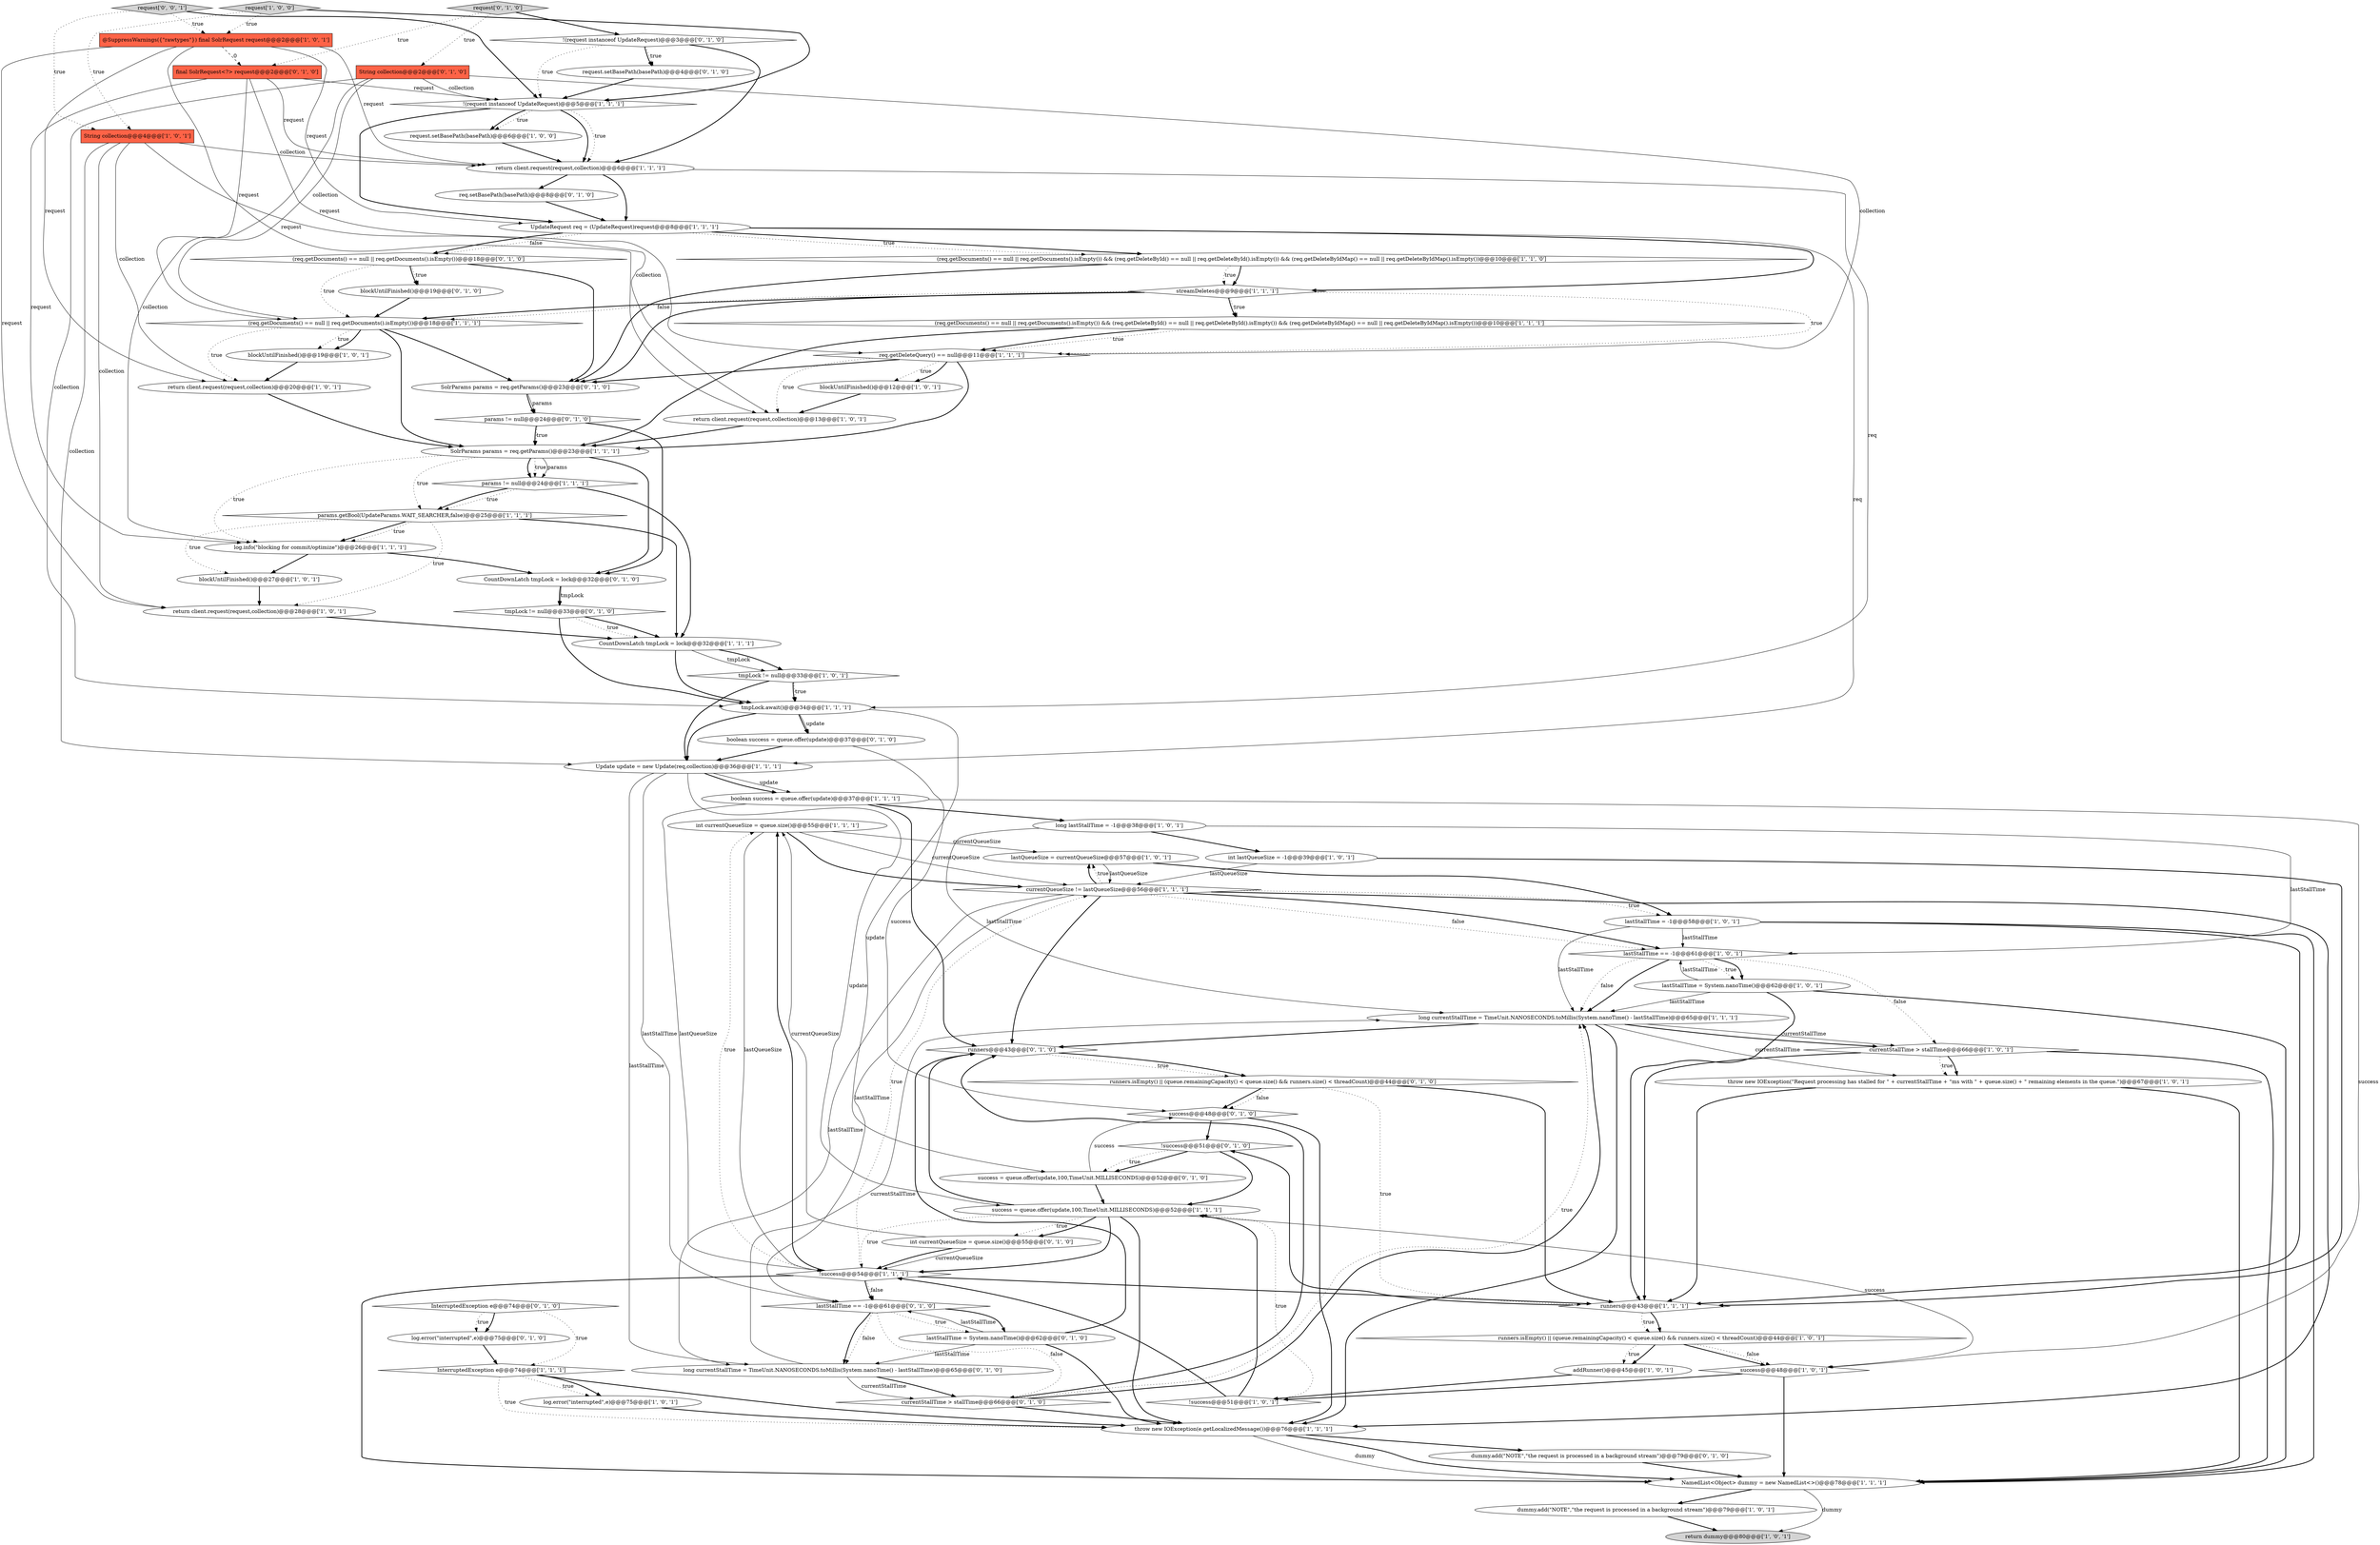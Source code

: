 digraph {
34 [style = filled, label = "int currentQueueSize = queue.size()@@@55@@@['1', '1', '1']", fillcolor = white, shape = ellipse image = "AAA0AAABBB1BBB"];
64 [style = filled, label = "!success@@@51@@@['0', '1', '0']", fillcolor = white, shape = diamond image = "AAA0AAABBB2BBB"];
60 [style = filled, label = "!(request instanceof UpdateRequest)@@@3@@@['0', '1', '0']", fillcolor = white, shape = diamond image = "AAA0AAABBB2BBB"];
62 [style = filled, label = "dummy.add(\"NOTE\",\"the request is processed in a background stream\")@@@79@@@['0', '1', '0']", fillcolor = white, shape = ellipse image = "AAA0AAABBB2BBB"];
72 [style = filled, label = "currentStallTime > stallTime@@@66@@@['0', '1', '0']", fillcolor = white, shape = diamond image = "AAA0AAABBB2BBB"];
13 [style = filled, label = "addRunner()@@@45@@@['1', '0', '1']", fillcolor = white, shape = ellipse image = "AAA0AAABBB1BBB"];
17 [style = filled, label = "lastStallTime == -1@@@61@@@['1', '0', '1']", fillcolor = white, shape = diamond image = "AAA0AAABBB1BBB"];
3 [style = filled, label = "lastQueueSize = currentQueueSize@@@57@@@['1', '0', '1']", fillcolor = white, shape = ellipse image = "AAA0AAABBB1BBB"];
11 [style = filled, label = "params.getBool(UpdateParams.WAIT_SEARCHER,false)@@@25@@@['1', '1', '1']", fillcolor = white, shape = diamond image = "AAA0AAABBB1BBB"];
54 [style = filled, label = "tmpLock != null@@@33@@@['0', '1', '0']", fillcolor = white, shape = diamond image = "AAA0AAABBB2BBB"];
49 [style = filled, label = "long currentStallTime = TimeUnit.NANOSECONDS.toMillis(System.nanoTime() - lastStallTime)@@@65@@@['1', '1', '1']", fillcolor = white, shape = ellipse image = "AAA0AAABBB1BBB"];
1 [style = filled, label = "int lastQueueSize = -1@@@39@@@['1', '0', '1']", fillcolor = white, shape = ellipse image = "AAA0AAABBB1BBB"];
39 [style = filled, label = "boolean success = queue.offer(update)@@@37@@@['1', '1', '1']", fillcolor = white, shape = ellipse image = "AAA0AAABBB1BBB"];
46 [style = filled, label = "return client.request(request,collection)@@@13@@@['1', '0', '1']", fillcolor = white, shape = ellipse image = "AAA0AAABBB1BBB"];
52 [style = filled, label = "(req.getDocuments() == null || req.getDocuments().isEmpty())@@@18@@@['0', '1', '0']", fillcolor = white, shape = diamond image = "AAA0AAABBB2BBB"];
16 [style = filled, label = "log.info(\"blocking for commit/optimize\")@@@26@@@['1', '1', '1']", fillcolor = white, shape = ellipse image = "AAA0AAABBB1BBB"];
7 [style = filled, label = "tmpLock.await()@@@34@@@['1', '1', '1']", fillcolor = white, shape = ellipse image = "AAA0AAABBB1BBB"];
66 [style = filled, label = "success@@@48@@@['0', '1', '0']", fillcolor = white, shape = diamond image = "AAA0AAABBB2BBB"];
4 [style = filled, label = "params != null@@@24@@@['1', '1', '1']", fillcolor = white, shape = diamond image = "AAA0AAABBB1BBB"];
6 [style = filled, label = "dummy.add(\"NOTE\",\"the request is processed in a background stream\")@@@79@@@['1', '0', '1']", fillcolor = white, shape = ellipse image = "AAA0AAABBB1BBB"];
15 [style = filled, label = "blockUntilFinished()@@@12@@@['1', '0', '1']", fillcolor = white, shape = ellipse image = "AAA0AAABBB1BBB"];
67 [style = filled, label = "request.setBasePath(basePath)@@@4@@@['0', '1', '0']", fillcolor = white, shape = ellipse image = "AAA0AAABBB2BBB"];
45 [style = filled, label = "(req.getDocuments() == null || req.getDocuments().isEmpty()) && (req.getDeleteById() == null || req.getDeleteById().isEmpty()) && (req.getDeleteByIdMap() == null || req.getDeleteByIdMap().isEmpty())@@@10@@@['1', '1', '0']", fillcolor = white, shape = diamond image = "AAA0AAABBB1BBB"];
2 [style = filled, label = "runners@@@43@@@['1', '1', '1']", fillcolor = white, shape = diamond image = "AAA0AAABBB1BBB"];
30 [style = filled, label = "CountDownLatch tmpLock = lock@@@32@@@['1', '1', '1']", fillcolor = white, shape = ellipse image = "AAA0AAABBB1BBB"];
65 [style = filled, label = "req.setBasePath(basePath)@@@8@@@['0', '1', '0']", fillcolor = white, shape = ellipse image = "AAA0AAABBB2BBB"];
33 [style = filled, label = "return dummy@@@80@@@['1', '0', '1']", fillcolor = lightgray, shape = ellipse image = "AAA0AAABBB1BBB"];
38 [style = filled, label = "tmpLock != null@@@33@@@['1', '0', '1']", fillcolor = white, shape = diamond image = "AAA0AAABBB1BBB"];
63 [style = filled, label = "String collection@@@2@@@['0', '1', '0']", fillcolor = tomato, shape = box image = "AAA0AAABBB2BBB"];
75 [style = filled, label = "final SolrRequest<?> request@@@2@@@['0', '1', '0']", fillcolor = tomato, shape = box image = "AAA1AAABBB2BBB"];
21 [style = filled, label = "!success@@@51@@@['1', '0', '1']", fillcolor = white, shape = diamond image = "AAA0AAABBB1BBB"];
22 [style = filled, label = "SolrParams params = req.getParams()@@@23@@@['1', '1', '1']", fillcolor = white, shape = ellipse image = "AAA0AAABBB1BBB"];
77 [style = filled, label = "request['0', '0', '1']", fillcolor = lightgray, shape = diamond image = "AAA0AAABBB3BBB"];
70 [style = filled, label = "SolrParams params = req.getParams()@@@23@@@['0', '1', '0']", fillcolor = white, shape = ellipse image = "AAA0AAABBB2BBB"];
71 [style = filled, label = "long currentStallTime = TimeUnit.NANOSECONDS.toMillis(System.nanoTime() - lastStallTime)@@@65@@@['0', '1', '0']", fillcolor = white, shape = ellipse image = "AAA0AAABBB2BBB"];
74 [style = filled, label = "runners@@@43@@@['0', '1', '0']", fillcolor = white, shape = diamond image = "AAA0AAABBB2BBB"];
10 [style = filled, label = "blockUntilFinished()@@@27@@@['1', '0', '1']", fillcolor = white, shape = ellipse image = "AAA0AAABBB1BBB"];
47 [style = filled, label = "req.getDeleteQuery() == null@@@11@@@['1', '1', '1']", fillcolor = white, shape = diamond image = "AAA0AAABBB1BBB"];
48 [style = filled, label = "(req.getDocuments() == null || req.getDocuments().isEmpty()) && (req.getDeleteById() == null || req.getDeleteById().isEmpty()) && (req.getDeleteByIdMap() == null || req.getDeleteByIdMap().isEmpty())@@@10@@@['1', '1', '1']", fillcolor = white, shape = diamond image = "AAA0AAABBB1BBB"];
50 [style = filled, label = "UpdateRequest req = (UpdateRequest)request@@@8@@@['1', '1', '1']", fillcolor = white, shape = ellipse image = "AAA0AAABBB1BBB"];
55 [style = filled, label = "boolean success = queue.offer(update)@@@37@@@['0', '1', '0']", fillcolor = white, shape = ellipse image = "AAA0AAABBB2BBB"];
56 [style = filled, label = "lastStallTime = System.nanoTime()@@@62@@@['0', '1', '0']", fillcolor = white, shape = ellipse image = "AAA0AAABBB2BBB"];
69 [style = filled, label = "InterruptedException e@@@74@@@['0', '1', '0']", fillcolor = white, shape = diamond image = "AAA0AAABBB2BBB"];
51 [style = filled, label = "params != null@@@24@@@['0', '1', '0']", fillcolor = white, shape = diamond image = "AAA0AAABBB2BBB"];
53 [style = filled, label = "success = queue.offer(update,100,TimeUnit.MILLISECONDS)@@@52@@@['0', '1', '0']", fillcolor = white, shape = ellipse image = "AAA0AAABBB2BBB"];
36 [style = filled, label = "return client.request(request,collection)@@@6@@@['1', '1', '1']", fillcolor = white, shape = ellipse image = "AAA0AAABBB1BBB"];
18 [style = filled, label = "lastStallTime = System.nanoTime()@@@62@@@['1', '0', '1']", fillcolor = white, shape = ellipse image = "AAA0AAABBB1BBB"];
28 [style = filled, label = "currentStallTime > stallTime@@@66@@@['1', '0', '1']", fillcolor = white, shape = diamond image = "AAA0AAABBB1BBB"];
23 [style = filled, label = "!success@@@54@@@['1', '1', '1']", fillcolor = white, shape = diamond image = "AAA0AAABBB1BBB"];
68 [style = filled, label = "lastStallTime == -1@@@61@@@['0', '1', '0']", fillcolor = white, shape = diamond image = "AAA0AAABBB2BBB"];
40 [style = filled, label = "@SuppressWarnings({\"rawtypes\"}) final SolrRequest request@@@2@@@['1', '0', '1']", fillcolor = tomato, shape = box image = "AAA0AAABBB1BBB"];
32 [style = filled, label = "String collection@@@4@@@['1', '0', '1']", fillcolor = tomato, shape = box image = "AAA0AAABBB1BBB"];
57 [style = filled, label = "blockUntilFinished()@@@19@@@['0', '1', '0']", fillcolor = white, shape = ellipse image = "AAA0AAABBB2BBB"];
42 [style = filled, label = "long lastStallTime = -1@@@38@@@['1', '0', '1']", fillcolor = white, shape = ellipse image = "AAA0AAABBB1BBB"];
35 [style = filled, label = "success@@@48@@@['1', '0', '1']", fillcolor = white, shape = diamond image = "AAA0AAABBB1BBB"];
9 [style = filled, label = "InterruptedException e@@@74@@@['1', '1', '1']", fillcolor = white, shape = diamond image = "AAA0AAABBB1BBB"];
73 [style = filled, label = "request['0', '1', '0']", fillcolor = lightgray, shape = diamond image = "AAA0AAABBB2BBB"];
14 [style = filled, label = "throw new IOException(e.getLocalizedMessage())@@@76@@@['1', '1', '1']", fillcolor = white, shape = ellipse image = "AAA0AAABBB1BBB"];
24 [style = filled, label = "streamDeletes@@@9@@@['1', '1', '1']", fillcolor = white, shape = diamond image = "AAA0AAABBB1BBB"];
20 [style = filled, label = "success = queue.offer(update,100,TimeUnit.MILLISECONDS)@@@52@@@['1', '1', '1']", fillcolor = white, shape = ellipse image = "AAA0AAABBB1BBB"];
41 [style = filled, label = "log.error(\"interrupted\",e)@@@75@@@['1', '0', '1']", fillcolor = white, shape = ellipse image = "AAA0AAABBB1BBB"];
27 [style = filled, label = "Update update = new Update(req,collection)@@@36@@@['1', '1', '1']", fillcolor = white, shape = ellipse image = "AAA0AAABBB1BBB"];
37 [style = filled, label = "(req.getDocuments() == null || req.getDocuments().isEmpty())@@@18@@@['1', '1', '1']", fillcolor = white, shape = diamond image = "AAA0AAABBB1BBB"];
44 [style = filled, label = "throw new IOException(\"Request processing has stalled for \" + currentStallTime + \"ms with \" + queue.size() + \" remaining elements in the queue.\")@@@67@@@['1', '0', '1']", fillcolor = white, shape = ellipse image = "AAA0AAABBB1BBB"];
12 [style = filled, label = "return client.request(request,collection)@@@20@@@['1', '0', '1']", fillcolor = white, shape = ellipse image = "AAA0AAABBB1BBB"];
76 [style = filled, label = "int currentQueueSize = queue.size()@@@55@@@['0', '1', '0']", fillcolor = white, shape = ellipse image = "AAA0AAABBB2BBB"];
5 [style = filled, label = "currentQueueSize != lastQueueSize@@@56@@@['1', '1', '1']", fillcolor = white, shape = diamond image = "AAA0AAABBB1BBB"];
43 [style = filled, label = "runners.isEmpty() || (queue.remainingCapacity() < queue.size() && runners.size() < threadCount)@@@44@@@['1', '0', '1']", fillcolor = white, shape = diamond image = "AAA0AAABBB1BBB"];
58 [style = filled, label = "log.error(\"interrupted\",e)@@@75@@@['0', '1', '0']", fillcolor = white, shape = ellipse image = "AAA0AAABBB2BBB"];
26 [style = filled, label = "NamedList<Object> dummy = new NamedList<>()@@@78@@@['1', '1', '1']", fillcolor = white, shape = ellipse image = "AAA0AAABBB1BBB"];
31 [style = filled, label = "return client.request(request,collection)@@@28@@@['1', '0', '1']", fillcolor = white, shape = ellipse image = "AAA0AAABBB1BBB"];
0 [style = filled, label = "lastStallTime = -1@@@58@@@['1', '0', '1']", fillcolor = white, shape = ellipse image = "AAA0AAABBB1BBB"];
59 [style = filled, label = "runners.isEmpty() || (queue.remainingCapacity() < queue.size() && runners.size() < threadCount)@@@44@@@['0', '1', '0']", fillcolor = white, shape = diamond image = "AAA0AAABBB2BBB"];
19 [style = filled, label = "blockUntilFinished()@@@19@@@['1', '0', '1']", fillcolor = white, shape = ellipse image = "AAA0AAABBB1BBB"];
61 [style = filled, label = "CountDownLatch tmpLock = lock@@@32@@@['0', '1', '0']", fillcolor = white, shape = ellipse image = "AAA0AAABBB2BBB"];
8 [style = filled, label = "!(request instanceof UpdateRequest)@@@5@@@['1', '1', '1']", fillcolor = white, shape = diamond image = "AAA0AAABBB1BBB"];
29 [style = filled, label = "request['1', '0', '0']", fillcolor = lightgray, shape = diamond image = "AAA0AAABBB1BBB"];
25 [style = filled, label = "request.setBasePath(basePath)@@@6@@@['1', '0', '0']", fillcolor = white, shape = ellipse image = "AAA0AAABBB1BBB"];
5->3 [style = bold, label=""];
60->8 [style = dotted, label="true"];
75->36 [style = solid, label="request"];
63->37 [style = solid, label="collection"];
40->50 [style = solid, label="request"];
49->14 [style = bold, label=""];
73->63 [style = dotted, label="true"];
75->16 [style = solid, label="request"];
23->5 [style = dotted, label="true"];
23->68 [style = bold, label=""];
52->37 [style = dotted, label="true"];
64->53 [style = bold, label=""];
63->47 [style = solid, label="collection"];
7->53 [style = solid, label="update"];
70->51 [style = bold, label=""];
58->9 [style = bold, label=""];
42->49 [style = solid, label="lastStallTime"];
45->24 [style = bold, label=""];
59->66 [style = bold, label=""];
39->23 [style = solid, label="lastQueueSize"];
64->53 [style = dotted, label="true"];
22->4 [style = bold, label=""];
77->8 [style = bold, label=""];
47->22 [style = bold, label=""];
32->31 [style = solid, label="collection"];
8->36 [style = bold, label=""];
11->31 [style = dotted, label="true"];
65->50 [style = bold, label=""];
67->8 [style = bold, label=""];
51->61 [style = bold, label=""];
69->58 [style = bold, label=""];
76->23 [style = solid, label="currentQueueSize"];
43->35 [style = bold, label=""];
38->7 [style = dotted, label="true"];
38->7 [style = bold, label=""];
47->46 [style = dotted, label="true"];
66->64 [style = bold, label=""];
22->16 [style = dotted, label="true"];
26->33 [style = solid, label="dummy"];
31->30 [style = bold, label=""];
50->45 [style = bold, label=""];
9->14 [style = bold, label=""];
63->16 [style = solid, label="collection"];
50->52 [style = dotted, label="false"];
42->1 [style = bold, label=""];
68->72 [style = dotted, label="false"];
40->36 [style = solid, label="request"];
1->5 [style = solid, label="lastQueueSize"];
0->17 [style = solid, label="lastStallTime"];
34->23 [style = solid, label="lastQueueSize"];
12->22 [style = bold, label=""];
73->60 [style = bold, label=""];
36->7 [style = solid, label="req"];
7->55 [style = solid, label="update"];
50->45 [style = dotted, label="true"];
45->70 [style = bold, label=""];
52->57 [style = dotted, label="true"];
9->41 [style = dotted, label="true"];
74->59 [style = dotted, label="true"];
11->16 [style = bold, label=""];
5->68 [style = solid, label="lastStallTime"];
5->71 [style = solid, label="lastStallTime"];
72->49 [style = dotted, label="true"];
44->2 [style = bold, label=""];
42->17 [style = solid, label="lastStallTime"];
69->58 [style = dotted, label="true"];
63->8 [style = solid, label="collection"];
21->20 [style = dotted, label="true"];
10->31 [style = bold, label=""];
49->28 [style = solid, label="currentStallTime"];
19->12 [style = bold, label=""];
40->31 [style = solid, label="request"];
11->10 [style = dotted, label="true"];
25->36 [style = bold, label=""];
72->14 [style = bold, label=""];
56->71 [style = solid, label="lastStallTime"];
17->49 [style = dotted, label="false"];
53->20 [style = bold, label=""];
37->19 [style = dotted, label="true"];
5->17 [style = dotted, label="false"];
20->14 [style = bold, label=""];
5->74 [style = bold, label=""];
53->66 [style = solid, label="success"];
32->12 [style = solid, label="collection"];
5->3 [style = dotted, label="true"];
26->6 [style = bold, label=""];
7->55 [style = bold, label=""];
5->17 [style = bold, label=""];
35->21 [style = bold, label=""];
3->0 [style = bold, label=""];
18->17 [style = solid, label="lastStallTime"];
39->35 [style = solid, label="success"];
50->27 [style = solid, label="req"];
27->71 [style = solid, label="lastStallTime"];
43->13 [style = bold, label=""];
74->59 [style = bold, label=""];
43->35 [style = dotted, label="false"];
20->23 [style = bold, label=""];
48->47 [style = dotted, label="true"];
28->44 [style = dotted, label="true"];
76->23 [style = bold, label=""];
77->32 [style = dotted, label="true"];
30->7 [style = bold, label=""];
64->20 [style = bold, label=""];
29->40 [style = dotted, label="true"];
22->61 [style = bold, label=""];
47->15 [style = dotted, label="true"];
55->27 [style = bold, label=""];
11->16 [style = dotted, label="true"];
32->36 [style = solid, label="collection"];
32->46 [style = solid, label="collection"];
36->50 [style = bold, label=""];
62->26 [style = bold, label=""];
20->74 [style = bold, label=""];
56->14 [style = bold, label=""];
49->44 [style = solid, label="currentStallTime"];
45->24 [style = dotted, label="true"];
22->4 [style = dotted, label="true"];
39->42 [style = bold, label=""];
29->32 [style = dotted, label="true"];
11->30 [style = bold, label=""];
17->28 [style = dotted, label="false"];
2->43 [style = bold, label=""];
69->9 [style = dotted, label="true"];
21->23 [style = bold, label=""];
75->47 [style = solid, label="request"];
23->68 [style = dotted, label="false"];
8->25 [style = dotted, label="true"];
57->37 [style = bold, label=""];
54->7 [style = bold, label=""];
22->4 [style = solid, label="params"];
68->56 [style = dotted, label="true"];
17->18 [style = dotted, label="true"];
24->47 [style = dotted, label="true"];
18->26 [style = bold, label=""];
24->70 [style = bold, label=""];
4->11 [style = dotted, label="true"];
38->27 [style = bold, label=""];
49->28 [style = bold, label=""];
16->61 [style = bold, label=""];
28->26 [style = bold, label=""];
2->64 [style = bold, label=""];
27->68 [style = solid, label="lastStallTime"];
56->68 [style = solid, label="lastStallTime"];
5->0 [style = dotted, label="true"];
59->66 [style = dotted, label="false"];
27->39 [style = solid, label="update"];
70->51 [style = solid, label="params"];
55->66 [style = solid, label="success"];
34->3 [style = solid, label="currentQueueSize"];
40->75 [style = dashed, label="0"];
30->38 [style = solid, label="tmpLock"];
71->72 [style = bold, label=""];
49->74 [style = bold, label=""];
52->70 [style = bold, label=""];
37->22 [style = bold, label=""];
27->39 [style = bold, label=""];
17->49 [style = bold, label=""];
6->33 [style = bold, label=""];
71->49 [style = solid, label="currentStallTime"];
60->36 [style = bold, label=""];
20->23 [style = dotted, label="true"];
24->48 [style = dotted, label="true"];
37->70 [style = bold, label=""];
47->70 [style = bold, label=""];
56->74 [style = bold, label=""];
8->50 [style = bold, label=""];
20->35 [style = solid, label="success"];
3->5 [style = solid, label="lastQueueSize"];
73->75 [style = dotted, label="true"];
1->2 [style = bold, label=""];
23->2 [style = bold, label=""];
8->36 [style = dotted, label="true"];
61->54 [style = bold, label=""];
40->12 [style = solid, label="request"];
63->7 [style = solid, label="collection"];
35->26 [style = bold, label=""];
41->14 [style = bold, label=""];
50->24 [style = bold, label=""];
46->22 [style = bold, label=""];
29->8 [style = bold, label=""];
30->38 [style = bold, label=""];
68->71 [style = dotted, label="false"];
72->74 [style = bold, label=""];
61->54 [style = solid, label="tmpLock"];
47->15 [style = bold, label=""];
0->26 [style = bold, label=""];
72->49 [style = bold, label=""];
16->10 [style = bold, label=""];
34->5 [style = bold, label=""];
14->26 [style = solid, label="dummy"];
2->43 [style = dotted, label="true"];
0->2 [style = bold, label=""];
32->27 [style = solid, label="collection"];
23->26 [style = bold, label=""];
40->46 [style = solid, label="request"];
37->12 [style = dotted, label="true"];
54->30 [style = bold, label=""];
22->11 [style = dotted, label="true"];
48->22 [style = bold, label=""];
20->76 [style = dotted, label="true"];
43->13 [style = dotted, label="true"];
39->74 [style = bold, label=""];
5->14 [style = bold, label=""];
18->2 [style = bold, label=""];
60->67 [style = dotted, label="true"];
68->56 [style = bold, label=""];
50->52 [style = bold, label=""];
9->14 [style = dotted, label="true"];
34->5 [style = solid, label="currentQueueSize"];
9->41 [style = bold, label=""];
14->26 [style = bold, label=""];
28->2 [style = bold, label=""];
76->34 [style = solid, label="currentQueueSize"];
60->67 [style = bold, label=""];
0->49 [style = solid, label="lastStallTime"];
21->20 [style = bold, label=""];
27->20 [style = solid, label="update"];
4->30 [style = bold, label=""];
75->8 [style = solid, label="request"];
71->72 [style = solid, label="currentStallTime"];
44->26 [style = bold, label=""];
20->76 [style = bold, label=""];
54->30 [style = dotted, label="true"];
48->47 [style = bold, label=""];
68->71 [style = bold, label=""];
51->22 [style = bold, label=""];
24->37 [style = bold, label=""];
28->44 [style = bold, label=""];
7->27 [style = bold, label=""];
23->34 [style = bold, label=""];
59->2 [style = bold, label=""];
15->46 [style = bold, label=""];
51->22 [style = dotted, label="true"];
77->40 [style = dotted, label="true"];
14->62 [style = bold, label=""];
37->19 [style = bold, label=""];
18->49 [style = solid, label="lastStallTime"];
52->57 [style = bold, label=""];
4->11 [style = bold, label=""];
75->37 [style = solid, label="request"];
13->21 [style = bold, label=""];
36->65 [style = bold, label=""];
23->34 [style = dotted, label="true"];
59->2 [style = dotted, label="true"];
8->25 [style = bold, label=""];
24->48 [style = bold, label=""];
66->14 [style = bold, label=""];
17->18 [style = bold, label=""];
24->37 [style = dotted, label="false"];
}
